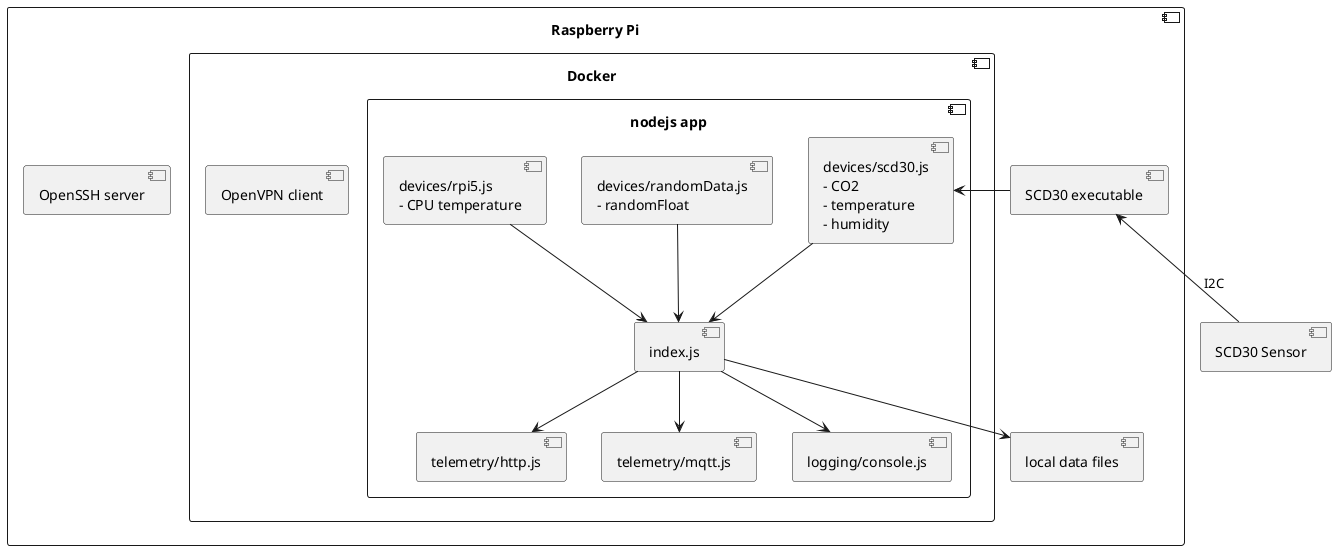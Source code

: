 @startuml "raspberry-pi"

component "Raspberry Pi" {
  component "Docker" {
    component "nodejs app" {
      component randomData.js [
        devices/randomData.js
        - randomFloat
      ]

      component rpi5.js [
        devices/rpi5.js
        - CPU temperature
      ]

      component scd30.js [
        devices/scd30.js
        - CO2
        - temperature
        - humidity
      ]

      component http [
        telemetry/http.js
      ]

      component mqtt [
        telemetry/mqtt.js
      ]

      component console [
        logging/console.js
      ]

      component index.js
    }
    component "OpenVPN client"
  }

  component "SCD30 executable"
  
  component datafiles [
    local data files
  ]
  
  component "OpenSSH server"
}

component "SCD30 Sensor"

' connections

[scd30.js] --> [index.js]
[randomData.js] --> [index.js]
[rpi5.js] --> [index.js]

[index.js] --> mqtt
[index.js] --> http
[index.js] --> datafiles
[index.js] --> [console]

[SCD30 executable] <-- [SCD30 Sensor] : I2C
[scd30.js] <- [SCD30 executable]

@enduml
